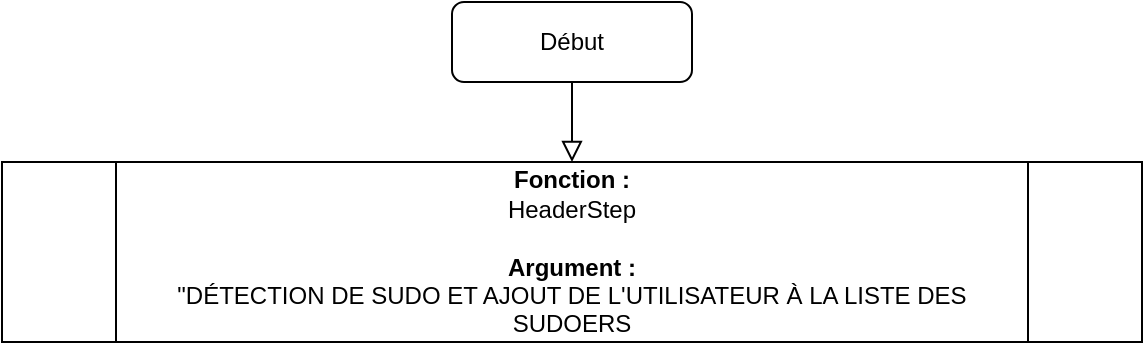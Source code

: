 <mxfile version="12.6.5" type="device"><diagram id="C5RBs43oDa-KdzZeNtuy" name="Page-1"><mxGraphModel dx="1310" dy="511" grid="1" gridSize="10" guides="1" tooltips="1" connect="1" arrows="1" fold="1" page="1" pageScale="1" pageWidth="827" pageHeight="1169" math="0" shadow="0"><root><mxCell id="WIyWlLk6GJQsqaUBKTNV-0"/><mxCell id="WIyWlLk6GJQsqaUBKTNV-1" parent="WIyWlLk6GJQsqaUBKTNV-0"/><mxCell id="WIyWlLk6GJQsqaUBKTNV-2" value="" style="rounded=0;html=1;jettySize=auto;orthogonalLoop=1;fontSize=11;endArrow=block;endFill=0;endSize=8;strokeWidth=1;shadow=0;labelBackgroundColor=none;edgeStyle=orthogonalEdgeStyle;entryX=0.5;entryY=0;entryDx=0;entryDy=0;" parent="WIyWlLk6GJQsqaUBKTNV-1" source="WIyWlLk6GJQsqaUBKTNV-3" edge="1" target="IU5gIVhd3hC4DxJkPZOR-0"><mxGeometry relative="1" as="geometry"><mxPoint x="220" y="170" as="targetPoint"/></mxGeometry></mxCell><mxCell id="WIyWlLk6GJQsqaUBKTNV-3" value="Début" style="rounded=1;whiteSpace=wrap;html=1;fontSize=12;glass=0;strokeWidth=1;shadow=0;" parent="WIyWlLk6GJQsqaUBKTNV-1" vertex="1"><mxGeometry x="160" y="80" width="120" height="40" as="geometry"/></mxCell><mxCell id="IU5gIVhd3hC4DxJkPZOR-0" value="&lt;b&gt;Fonction :&lt;br&gt;&lt;/b&gt;HeaderStep&lt;br&gt;&lt;br&gt;&lt;b&gt;Argument :&lt;br&gt;&lt;/b&gt;&quot;DÉTECTION&amp;nbsp;DE SUDO ET AJOUT DE L'UTILISATEUR À LA LISTE DES SUDOERS" style="shape=process;whiteSpace=wrap;html=1;backgroundOutline=1;" vertex="1" parent="WIyWlLk6GJQsqaUBKTNV-1"><mxGeometry x="-65" y="160" width="570" height="90" as="geometry"/></mxCell></root></mxGraphModel></diagram></mxfile>